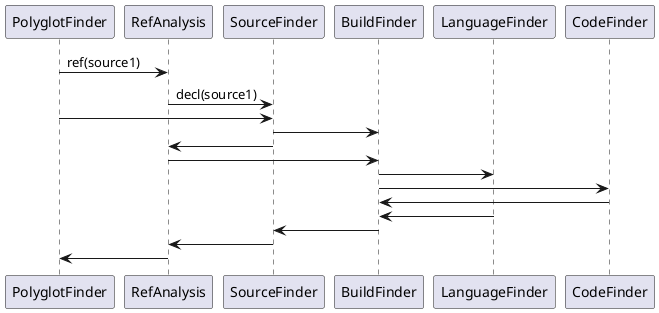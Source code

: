 @startuml
participant PolyglotFinder
participant RefAnalysis
participant SourceFinder
participant BuildFinder
participant LanguageFinder
participant CodeFinder

PolyglotFinder -> RefAnalysis : ref(source1)
RefAnalysis -> SourceFinder :decl(source1)
PolyglotFinder -> SourceFinder 
SourceFinder -> BuildFinder
SourceFinder -> RefAnalysis
RefAnalysis -> BuildFinder
BuildFinder -> LanguageFinder
BuildFinder -> CodeFinder
CodeFinder -> BuildFinder
LanguageFinder -> BuildFinder
BuildFinder -> SourceFinder
SourceFinder -> RefAnalysis
RefAnalysis -> PolyglotFinder
@endmul